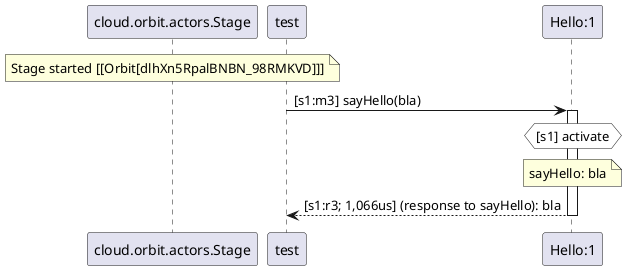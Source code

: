 @startuml
note over "cloud.orbit.actors.Stage": Stage started [[Orbit[dlhXn5RpalBNBN_98RMKVD]]]
"test" -> "Hello:1" : [s1:m3] sayHello(bla)
activate "Hello:1"
hnote over "Hello:1" #white : [s1] activate
note over "Hello:1": sayHello: bla
"Hello:1" --> "test" : [s1:r3; 1,066us] (response to sayHello): bla
deactivate "Hello:1"
@enduml
